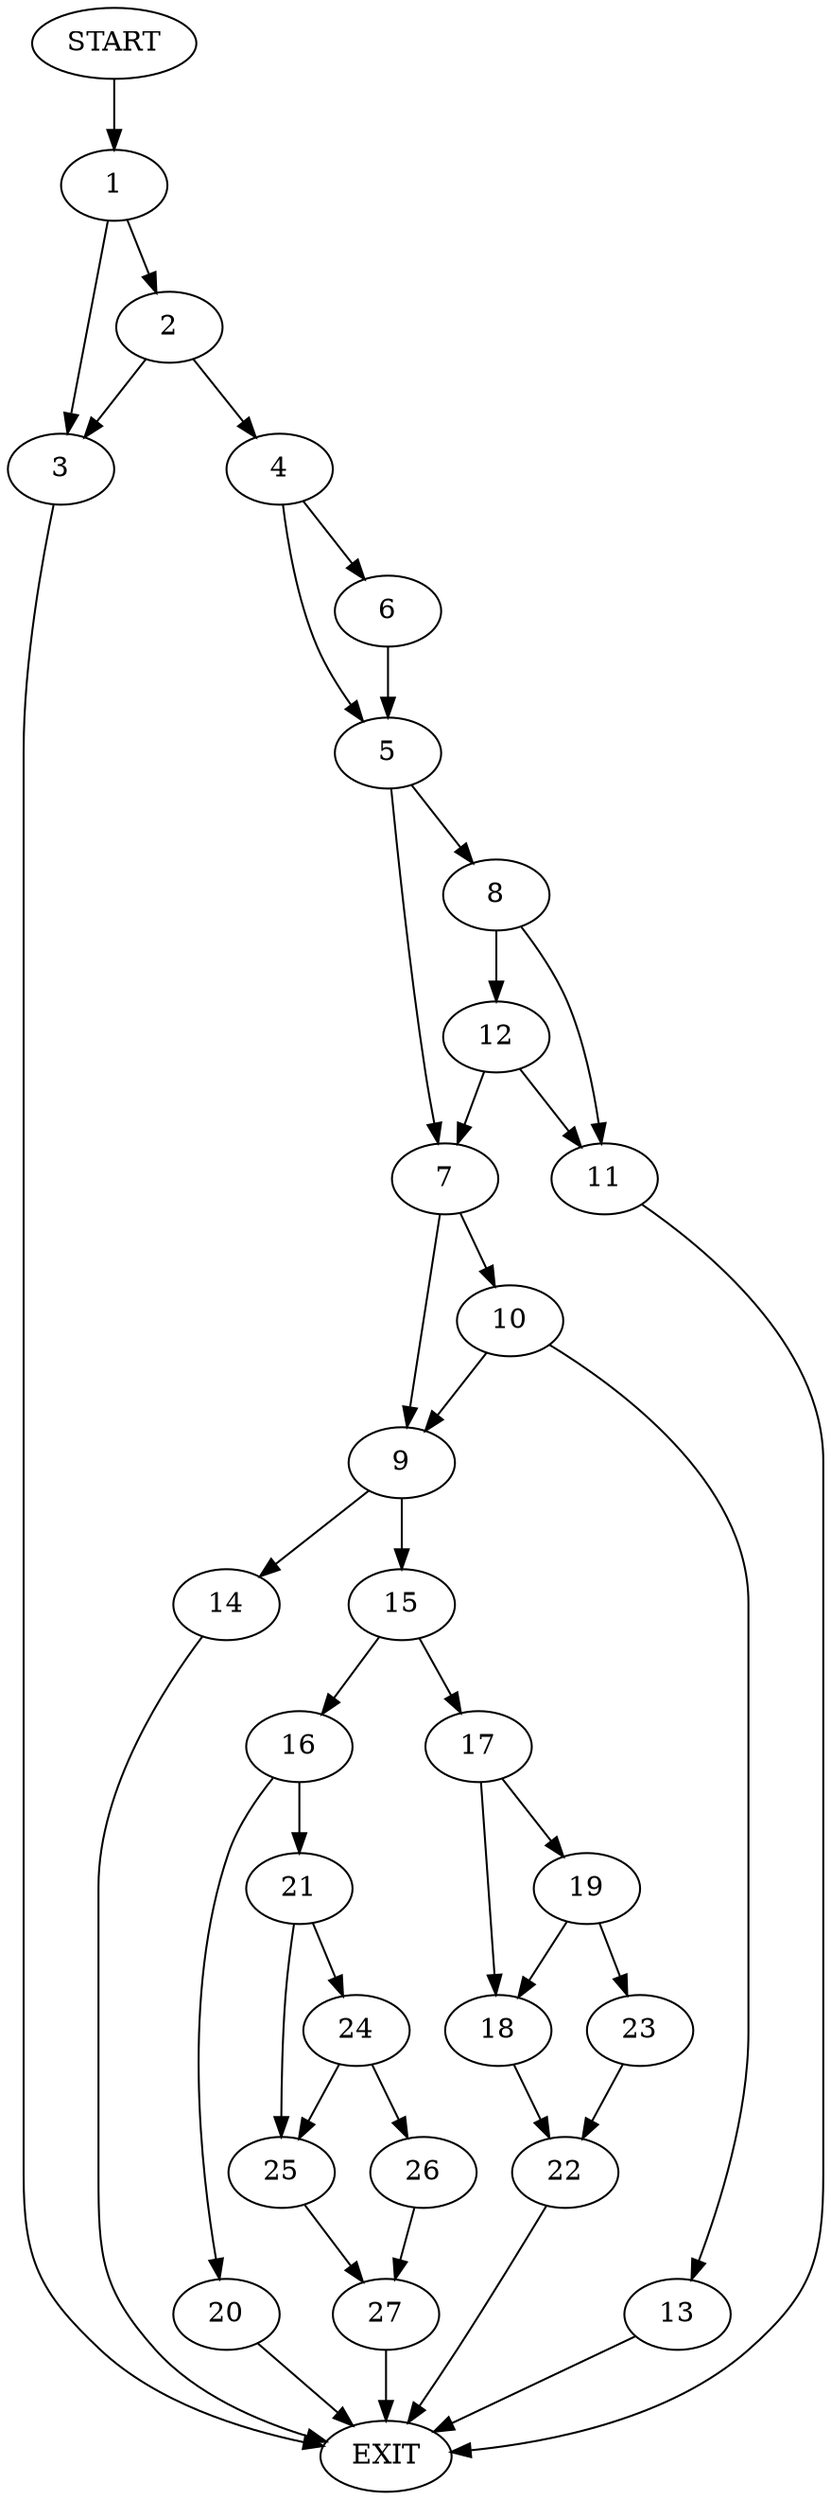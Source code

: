 digraph {
0 [label="START"]
28 [label="EXIT"]
0 -> 1
1 -> 2
1 -> 3
2 -> 4
2 -> 3
3 -> 28
4 -> 5
4 -> 6
6 -> 5
5 -> 7
5 -> 8
7 -> 9
7 -> 10
8 -> 11
8 -> 12
11 -> 28
12 -> 7
12 -> 11
10 -> 13
10 -> 9
9 -> 14
9 -> 15
13 -> 28
15 -> 16
15 -> 17
14 -> 28
17 -> 18
17 -> 19
16 -> 20
16 -> 21
18 -> 22
19 -> 23
19 -> 18
23 -> 22
22 -> 28
20 -> 28
21 -> 24
21 -> 25
24 -> 26
24 -> 25
25 -> 27
26 -> 27
27 -> 28
}
